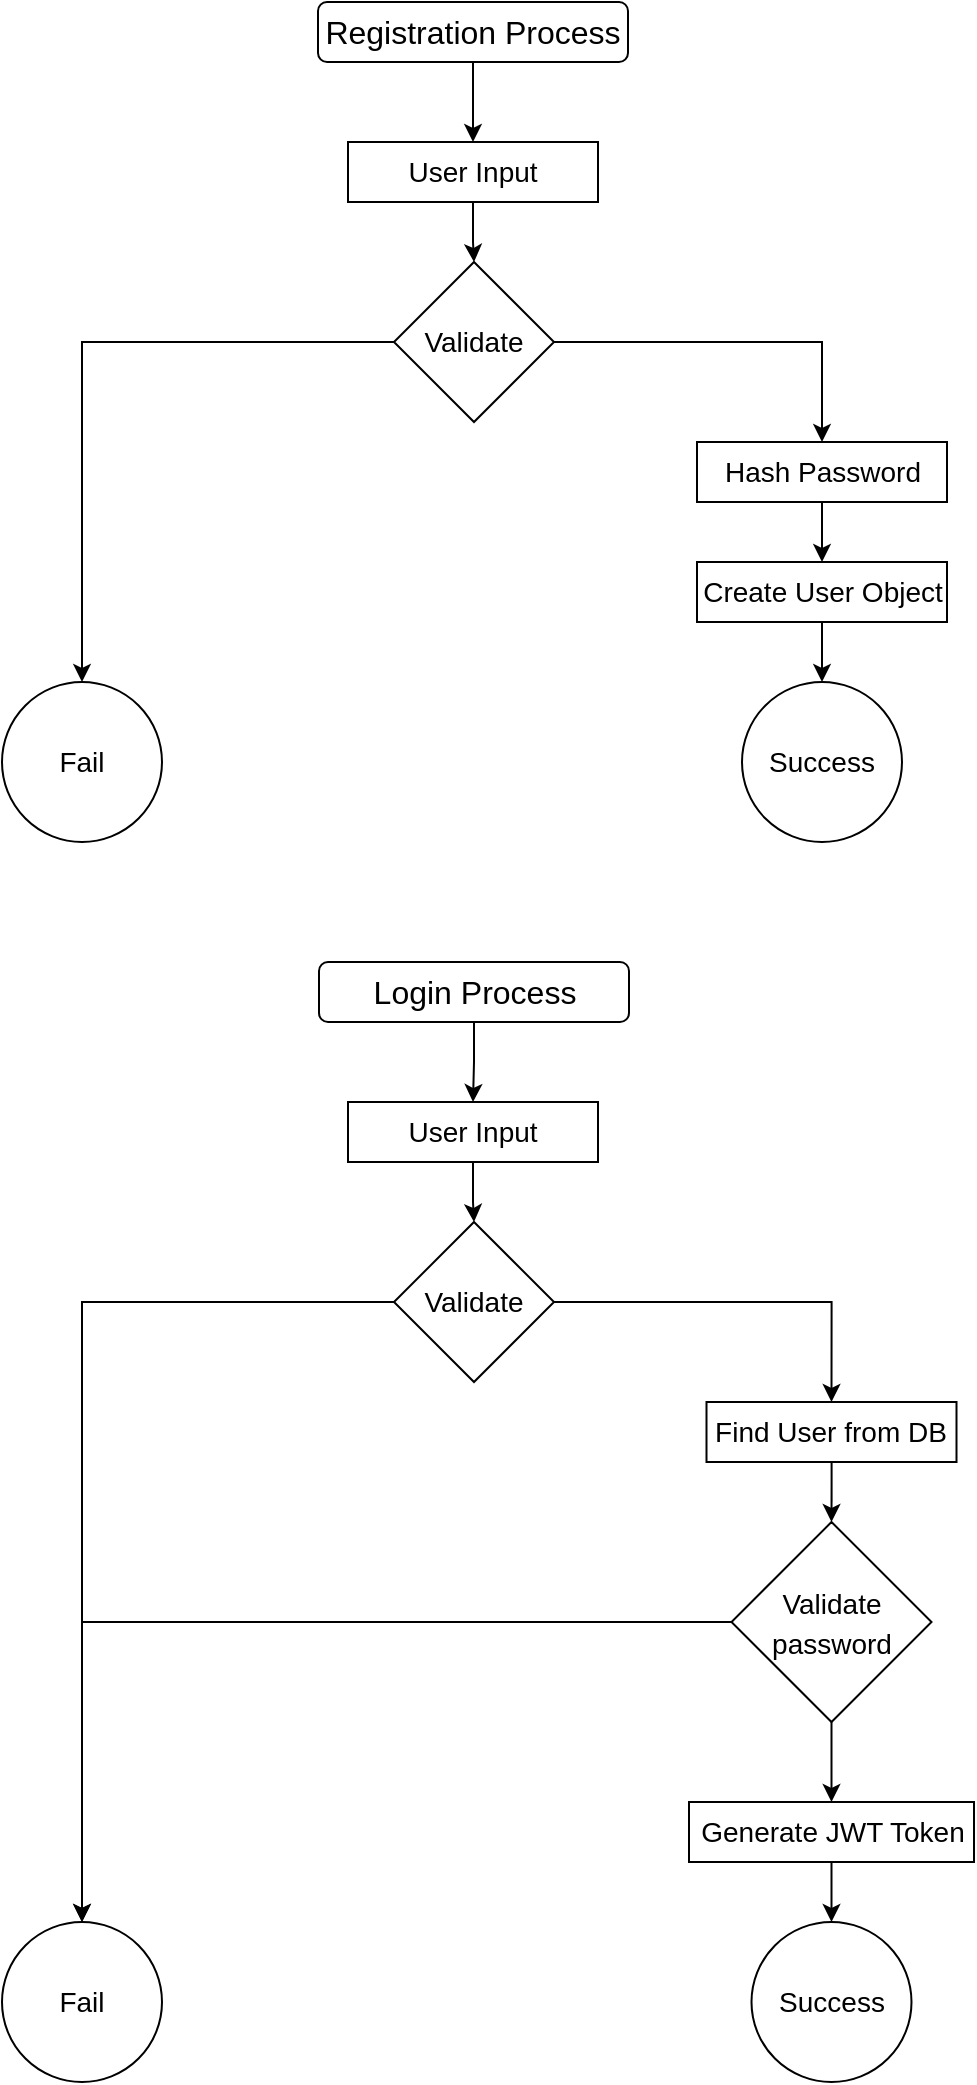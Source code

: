 <mxfile version="20.1.1" type="device"><diagram id="HhJCX882ix5Rar0EXaai" name="Page-1"><mxGraphModel dx="865" dy="456" grid="1" gridSize="10" guides="1" tooltips="1" connect="1" arrows="1" fold="1" page="1" pageScale="1" pageWidth="850" pageHeight="1100" math="0" shadow="0"><root><mxCell id="0"/><mxCell id="1" parent="0"/><mxCell id="6nQbmFslTpsMnAcF5x74-5" style="edgeStyle=orthogonalEdgeStyle;rounded=0;orthogonalLoop=1;jettySize=auto;html=1;entryX=0.5;entryY=0;entryDx=0;entryDy=0;fontSize=14;" edge="1" parent="1" source="6nQbmFslTpsMnAcF5x74-1" target="6nQbmFslTpsMnAcF5x74-2"><mxGeometry relative="1" as="geometry"/></mxCell><mxCell id="6nQbmFslTpsMnAcF5x74-1" value="&lt;font style=&quot;font-size: 16px;&quot;&gt;Registration Process&lt;/font&gt;" style="rounded=1;whiteSpace=wrap;html=1;" vertex="1" parent="1"><mxGeometry x="348" y="60" width="155" height="30" as="geometry"/></mxCell><mxCell id="6nQbmFslTpsMnAcF5x74-6" style="edgeStyle=orthogonalEdgeStyle;rounded=0;orthogonalLoop=1;jettySize=auto;html=1;entryX=0.5;entryY=0;entryDx=0;entryDy=0;fontSize=14;" edge="1" parent="1" source="6nQbmFslTpsMnAcF5x74-2" target="6nQbmFslTpsMnAcF5x74-4"><mxGeometry relative="1" as="geometry"/></mxCell><mxCell id="6nQbmFslTpsMnAcF5x74-2" value="&lt;font style=&quot;font-size: 14px;&quot;&gt;User Input&lt;/font&gt;" style="rounded=0;whiteSpace=wrap;html=1;" vertex="1" parent="1"><mxGeometry x="363" y="130" width="125" height="30" as="geometry"/></mxCell><mxCell id="6nQbmFslTpsMnAcF5x74-11" style="edgeStyle=orthogonalEdgeStyle;rounded=0;orthogonalLoop=1;jettySize=auto;html=1;entryX=0.5;entryY=0;entryDx=0;entryDy=0;fontSize=14;" edge="1" parent="1" source="6nQbmFslTpsMnAcF5x74-4" target="6nQbmFslTpsMnAcF5x74-7"><mxGeometry relative="1" as="geometry"/></mxCell><mxCell id="6nQbmFslTpsMnAcF5x74-12" style="edgeStyle=orthogonalEdgeStyle;rounded=0;orthogonalLoop=1;jettySize=auto;html=1;exitX=1;exitY=0.5;exitDx=0;exitDy=0;entryX=0.5;entryY=0;entryDx=0;entryDy=0;fontSize=14;" edge="1" parent="1" source="6nQbmFslTpsMnAcF5x74-4" target="6nQbmFslTpsMnAcF5x74-10"><mxGeometry relative="1" as="geometry"/></mxCell><mxCell id="6nQbmFslTpsMnAcF5x74-4" value="Validate" style="rhombus;whiteSpace=wrap;html=1;fontSize=14;" vertex="1" parent="1"><mxGeometry x="386" y="190" width="80" height="80" as="geometry"/></mxCell><mxCell id="6nQbmFslTpsMnAcF5x74-7" value="Fail" style="ellipse;whiteSpace=wrap;html=1;aspect=fixed;fontSize=14;" vertex="1" parent="1"><mxGeometry x="190" y="400" width="80" height="80" as="geometry"/></mxCell><mxCell id="6nQbmFslTpsMnAcF5x74-8" value="Success" style="ellipse;whiteSpace=wrap;html=1;aspect=fixed;fontSize=14;" vertex="1" parent="1"><mxGeometry x="560" y="400" width="80" height="80" as="geometry"/></mxCell><mxCell id="6nQbmFslTpsMnAcF5x74-14" style="edgeStyle=orthogonalEdgeStyle;rounded=0;orthogonalLoop=1;jettySize=auto;html=1;entryX=0.5;entryY=0;entryDx=0;entryDy=0;fontSize=14;" edge="1" parent="1" source="6nQbmFslTpsMnAcF5x74-9" target="6nQbmFslTpsMnAcF5x74-8"><mxGeometry relative="1" as="geometry"/></mxCell><mxCell id="6nQbmFslTpsMnAcF5x74-9" value="&lt;font style=&quot;font-size: 14px;&quot;&gt;Create User Object&lt;/font&gt;" style="rounded=0;whiteSpace=wrap;html=1;" vertex="1" parent="1"><mxGeometry x="537.5" y="340" width="125" height="30" as="geometry"/></mxCell><mxCell id="6nQbmFslTpsMnAcF5x74-13" style="edgeStyle=orthogonalEdgeStyle;rounded=0;orthogonalLoop=1;jettySize=auto;html=1;entryX=0.5;entryY=0;entryDx=0;entryDy=0;fontSize=14;" edge="1" parent="1" source="6nQbmFslTpsMnAcF5x74-10" target="6nQbmFslTpsMnAcF5x74-9"><mxGeometry relative="1" as="geometry"/></mxCell><mxCell id="6nQbmFslTpsMnAcF5x74-10" value="&lt;font style=&quot;font-size: 14px;&quot;&gt;Hash Password&lt;/font&gt;" style="rounded=0;whiteSpace=wrap;html=1;" vertex="1" parent="1"><mxGeometry x="537.5" y="280" width="125" height="30" as="geometry"/></mxCell><mxCell id="6nQbmFslTpsMnAcF5x74-15" style="edgeStyle=orthogonalEdgeStyle;rounded=0;orthogonalLoop=1;jettySize=auto;html=1;entryX=0.5;entryY=0;entryDx=0;entryDy=0;fontSize=14;" edge="1" target="6nQbmFslTpsMnAcF5x74-18" parent="1"><mxGeometry relative="1" as="geometry"><mxPoint x="420.25" y="570" as="sourcePoint"/><Array as="points"><mxPoint x="426" y="570"/><mxPoint x="426" y="590"/></Array></mxGeometry></mxCell><mxCell id="6nQbmFslTpsMnAcF5x74-16" value="&lt;font style=&quot;font-size: 16px;&quot;&gt;Login Process&lt;/font&gt;" style="rounded=1;whiteSpace=wrap;html=1;" vertex="1" parent="1"><mxGeometry x="348.5" y="540" width="155" height="30" as="geometry"/></mxCell><mxCell id="6nQbmFslTpsMnAcF5x74-17" style="edgeStyle=orthogonalEdgeStyle;rounded=0;orthogonalLoop=1;jettySize=auto;html=1;entryX=0.5;entryY=0;entryDx=0;entryDy=0;fontSize=14;" edge="1" source="6nQbmFslTpsMnAcF5x74-18" target="6nQbmFslTpsMnAcF5x74-21" parent="1"><mxGeometry relative="1" as="geometry"/></mxCell><mxCell id="6nQbmFslTpsMnAcF5x74-18" value="&lt;font style=&quot;font-size: 14px;&quot;&gt;User Input&lt;/font&gt;" style="rounded=0;whiteSpace=wrap;html=1;" vertex="1" parent="1"><mxGeometry x="363" y="610" width="125" height="30" as="geometry"/></mxCell><mxCell id="6nQbmFslTpsMnAcF5x74-19" style="edgeStyle=orthogonalEdgeStyle;rounded=0;orthogonalLoop=1;jettySize=auto;html=1;entryX=0.5;entryY=0;entryDx=0;entryDy=0;fontSize=14;" edge="1" source="6nQbmFslTpsMnAcF5x74-21" target="6nQbmFslTpsMnAcF5x74-22" parent="1"><mxGeometry relative="1" as="geometry"/></mxCell><mxCell id="6nQbmFslTpsMnAcF5x74-20" style="edgeStyle=orthogonalEdgeStyle;rounded=0;orthogonalLoop=1;jettySize=auto;html=1;exitX=1;exitY=0.5;exitDx=0;exitDy=0;entryX=0.5;entryY=0;entryDx=0;entryDy=0;fontSize=14;" edge="1" source="6nQbmFslTpsMnAcF5x74-21" target="6nQbmFslTpsMnAcF5x74-27" parent="1"><mxGeometry relative="1" as="geometry"/></mxCell><mxCell id="6nQbmFslTpsMnAcF5x74-21" value="Validate" style="rhombus;whiteSpace=wrap;html=1;fontSize=14;" vertex="1" parent="1"><mxGeometry x="386" y="670" width="80" height="80" as="geometry"/></mxCell><mxCell id="6nQbmFslTpsMnAcF5x74-22" value="Fail" style="ellipse;whiteSpace=wrap;html=1;aspect=fixed;fontSize=14;" vertex="1" parent="1"><mxGeometry x="190" y="1020" width="80" height="80" as="geometry"/></mxCell><mxCell id="6nQbmFslTpsMnAcF5x74-23" value="Success" style="ellipse;whiteSpace=wrap;html=1;aspect=fixed;fontSize=14;" vertex="1" parent="1"><mxGeometry x="564.75" y="1020" width="80" height="80" as="geometry"/></mxCell><mxCell id="6nQbmFslTpsMnAcF5x74-24" style="edgeStyle=orthogonalEdgeStyle;rounded=0;orthogonalLoop=1;jettySize=auto;html=1;entryX=0.5;entryY=0;entryDx=0;entryDy=0;fontSize=14;" edge="1" source="6nQbmFslTpsMnAcF5x74-25" target="6nQbmFslTpsMnAcF5x74-23" parent="1"><mxGeometry relative="1" as="geometry"/></mxCell><mxCell id="6nQbmFslTpsMnAcF5x74-25" value="&lt;font style=&quot;font-size: 14px;&quot;&gt;Generate JWT Token&lt;/font&gt;" style="rounded=0;whiteSpace=wrap;html=1;" vertex="1" parent="1"><mxGeometry x="533.5" y="960" width="142.5" height="30" as="geometry"/></mxCell><mxCell id="6nQbmFslTpsMnAcF5x74-30" style="edgeStyle=orthogonalEdgeStyle;rounded=0;orthogonalLoop=1;jettySize=auto;html=1;entryX=0.5;entryY=0;entryDx=0;entryDy=0;fontSize=14;" edge="1" parent="1" source="6nQbmFslTpsMnAcF5x74-27" target="6nQbmFslTpsMnAcF5x74-28"><mxGeometry relative="1" as="geometry"/></mxCell><mxCell id="6nQbmFslTpsMnAcF5x74-27" value="&lt;font style=&quot;font-size: 14px;&quot;&gt;Find User from DB&lt;/font&gt;" style="rounded=0;whiteSpace=wrap;html=1;" vertex="1" parent="1"><mxGeometry x="542.25" y="760" width="125" height="30" as="geometry"/></mxCell><mxCell id="6nQbmFslTpsMnAcF5x74-29" style="edgeStyle=orthogonalEdgeStyle;rounded=0;orthogonalLoop=1;jettySize=auto;html=1;entryX=0.5;entryY=0;entryDx=0;entryDy=0;fontSize=14;" edge="1" parent="1" source="6nQbmFslTpsMnAcF5x74-28" target="6nQbmFslTpsMnAcF5x74-25"><mxGeometry relative="1" as="geometry"/></mxCell><mxCell id="6nQbmFslTpsMnAcF5x74-32" style="edgeStyle=orthogonalEdgeStyle;rounded=0;orthogonalLoop=1;jettySize=auto;html=1;entryX=0.5;entryY=0;entryDx=0;entryDy=0;fontSize=14;" edge="1" parent="1" source="6nQbmFslTpsMnAcF5x74-28" target="6nQbmFslTpsMnAcF5x74-22"><mxGeometry relative="1" as="geometry"/></mxCell><mxCell id="6nQbmFslTpsMnAcF5x74-28" value="&lt;font style=&quot;font-size: 14px;&quot;&gt;Validate password&lt;/font&gt;" style="rhombus;whiteSpace=wrap;html=1;fontSize=16;" vertex="1" parent="1"><mxGeometry x="554.75" y="820" width="100" height="100" as="geometry"/></mxCell></root></mxGraphModel></diagram></mxfile>